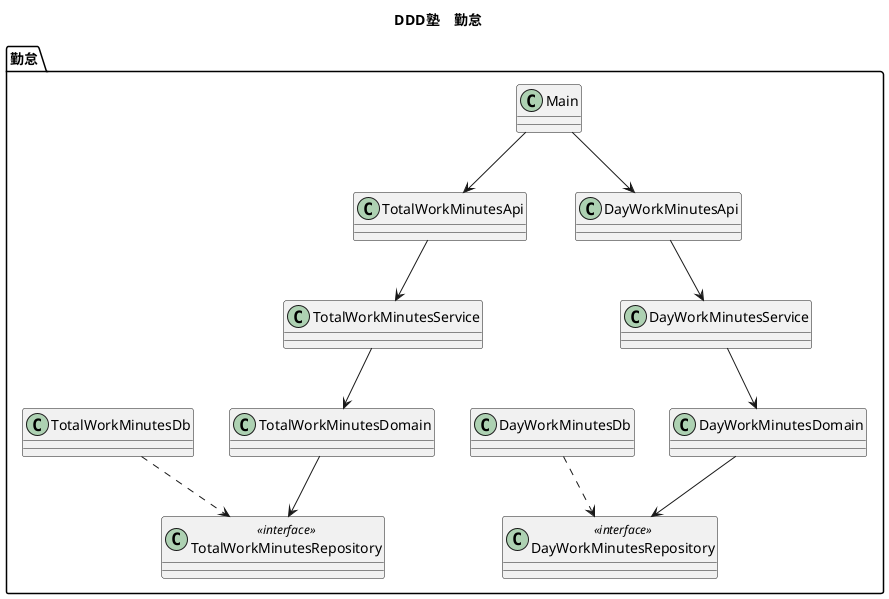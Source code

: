@startuml
title DDD塾　勤怠

package 勤怠{

  class Main {

  }
  class DayWorkMinutesApi {

  }
  class TotalWorkMinutesApi {

  }
  Main --> DayWorkMinutesApi
  Main --> TotalWorkMinutesApi

  class DayWorkMinutesService {

  }
  class TotalWorkMinutesService {

  }
  DayWorkMinutesApi --> DayWorkMinutesService
  TotalWorkMinutesApi --> TotalWorkMinutesService

  class DayWorkMinutesDomain {

  }
  class TotalWorkMinutesDomain {

  }
  DayWorkMinutesService --> DayWorkMinutesDomain
  TotalWorkMinutesService --> TotalWorkMinutesDomain

  class DayWorkMinutesRepository <<interface>> {

  }
  class TotalWorkMinutesRepository <<interface>> {

  }
  DayWorkMinutesDomain --> DayWorkMinutesRepository
  TotalWorkMinutesDomain --> TotalWorkMinutesRepository

  class DayWorkMinutesDb {

  }
  class TotalWorkMinutesDb {

  }
  DayWorkMinutesDb ..> DayWorkMinutesRepository
  TotalWorkMinutesDb ..> TotalWorkMinutesRepository

}
@enduml
